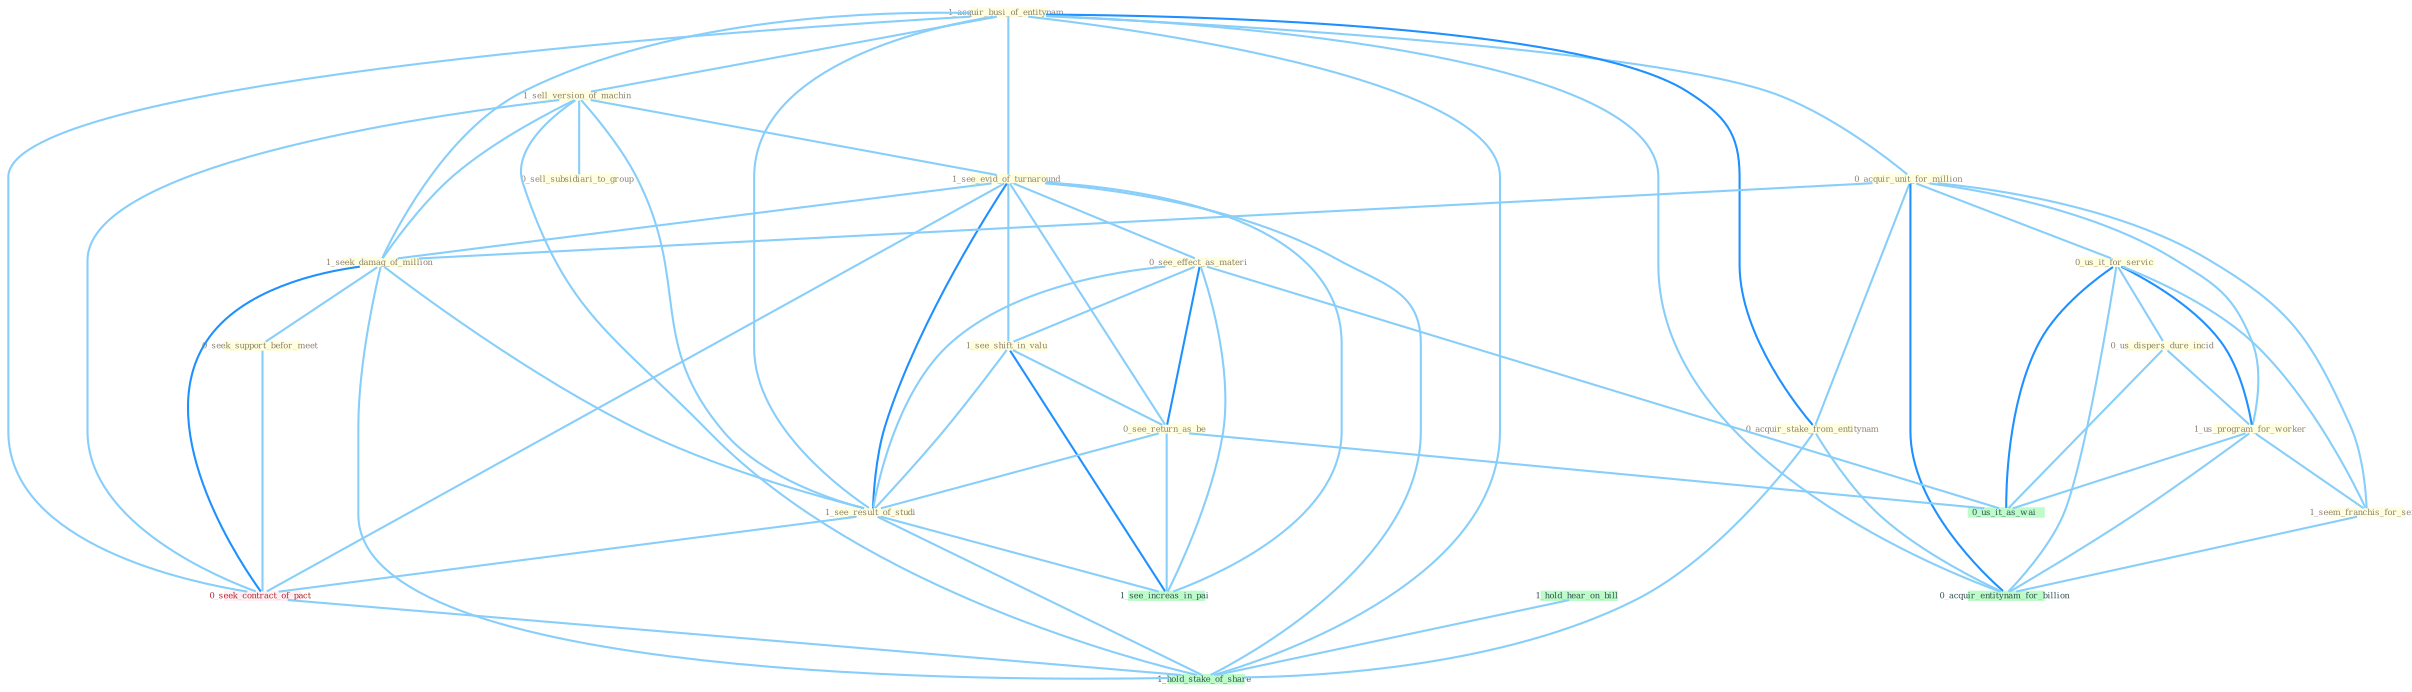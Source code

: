 Graph G{ 
    node
    [shape=polygon,style=filled,width=.5,height=.06,color="#BDFCC9",fixedsize=true,fontsize=4,
    fontcolor="#2f4f4f"];
    {node
    [color="#ffffe0", fontcolor="#8b7d6b"] "1_acquir_busi_of_entitynam " "1_sell_version_of_machin " "1_see_evid_of_turnaround " "0_acquir_unit_for_million " "0_see_effect_as_materi " "0_us_it_for_servic " "0_us_dispers_dure_incid " "1_us_program_for_worker " "0_acquir_stake_from_entitynam " "1_see_shift_in_valu " "1_seem_franchis_for_seri " "0_see_return_as_be " "1_seek_damag_of_million " "0_seek_support_befor_meet " "0_sell_subsidiari_to_group " "1_see_result_of_studi "}
{node [color="#fff0f5", fontcolor="#b22222"] "0_seek_contract_of_pact "}
edge [color="#B0E2FF"];

	"1_acquir_busi_of_entitynam " -- "1_sell_version_of_machin " [w="1", color="#87cefa" ];
	"1_acquir_busi_of_entitynam " -- "1_see_evid_of_turnaround " [w="1", color="#87cefa" ];
	"1_acquir_busi_of_entitynam " -- "0_acquir_unit_for_million " [w="1", color="#87cefa" ];
	"1_acquir_busi_of_entitynam " -- "0_acquir_stake_from_entitynam " [w="2", color="#1e90ff" , len=0.8];
	"1_acquir_busi_of_entitynam " -- "1_seek_damag_of_million " [w="1", color="#87cefa" ];
	"1_acquir_busi_of_entitynam " -- "1_see_result_of_studi " [w="1", color="#87cefa" ];
	"1_acquir_busi_of_entitynam " -- "0_seek_contract_of_pact " [w="1", color="#87cefa" ];
	"1_acquir_busi_of_entitynam " -- "0_acquir_entitynam_for_billion " [w="1", color="#87cefa" ];
	"1_acquir_busi_of_entitynam " -- "1_hold_stake_of_share " [w="1", color="#87cefa" ];
	"1_sell_version_of_machin " -- "1_see_evid_of_turnaround " [w="1", color="#87cefa" ];
	"1_sell_version_of_machin " -- "1_seek_damag_of_million " [w="1", color="#87cefa" ];
	"1_sell_version_of_machin " -- "0_sell_subsidiari_to_group " [w="1", color="#87cefa" ];
	"1_sell_version_of_machin " -- "1_see_result_of_studi " [w="1", color="#87cefa" ];
	"1_sell_version_of_machin " -- "0_seek_contract_of_pact " [w="1", color="#87cefa" ];
	"1_sell_version_of_machin " -- "1_hold_stake_of_share " [w="1", color="#87cefa" ];
	"1_see_evid_of_turnaround " -- "0_see_effect_as_materi " [w="1", color="#87cefa" ];
	"1_see_evid_of_turnaround " -- "1_see_shift_in_valu " [w="1", color="#87cefa" ];
	"1_see_evid_of_turnaround " -- "0_see_return_as_be " [w="1", color="#87cefa" ];
	"1_see_evid_of_turnaround " -- "1_seek_damag_of_million " [w="1", color="#87cefa" ];
	"1_see_evid_of_turnaround " -- "1_see_result_of_studi " [w="2", color="#1e90ff" , len=0.8];
	"1_see_evid_of_turnaround " -- "0_seek_contract_of_pact " [w="1", color="#87cefa" ];
	"1_see_evid_of_turnaround " -- "1_see_increas_in_pai " [w="1", color="#87cefa" ];
	"1_see_evid_of_turnaround " -- "1_hold_stake_of_share " [w="1", color="#87cefa" ];
	"0_acquir_unit_for_million " -- "0_us_it_for_servic " [w="1", color="#87cefa" ];
	"0_acquir_unit_for_million " -- "1_us_program_for_worker " [w="1", color="#87cefa" ];
	"0_acquir_unit_for_million " -- "0_acquir_stake_from_entitynam " [w="1", color="#87cefa" ];
	"0_acquir_unit_for_million " -- "1_seem_franchis_for_seri " [w="1", color="#87cefa" ];
	"0_acquir_unit_for_million " -- "1_seek_damag_of_million " [w="1", color="#87cefa" ];
	"0_acquir_unit_for_million " -- "0_acquir_entitynam_for_billion " [w="2", color="#1e90ff" , len=0.8];
	"0_see_effect_as_materi " -- "1_see_shift_in_valu " [w="1", color="#87cefa" ];
	"0_see_effect_as_materi " -- "0_see_return_as_be " [w="2", color="#1e90ff" , len=0.8];
	"0_see_effect_as_materi " -- "1_see_result_of_studi " [w="1", color="#87cefa" ];
	"0_see_effect_as_materi " -- "0_us_it_as_wai " [w="1", color="#87cefa" ];
	"0_see_effect_as_materi " -- "1_see_increas_in_pai " [w="1", color="#87cefa" ];
	"0_us_it_for_servic " -- "0_us_dispers_dure_incid " [w="1", color="#87cefa" ];
	"0_us_it_for_servic " -- "1_us_program_for_worker " [w="2", color="#1e90ff" , len=0.8];
	"0_us_it_for_servic " -- "1_seem_franchis_for_seri " [w="1", color="#87cefa" ];
	"0_us_it_for_servic " -- "0_us_it_as_wai " [w="2", color="#1e90ff" , len=0.8];
	"0_us_it_for_servic " -- "0_acquir_entitynam_for_billion " [w="1", color="#87cefa" ];
	"0_us_dispers_dure_incid " -- "1_us_program_for_worker " [w="1", color="#87cefa" ];
	"0_us_dispers_dure_incid " -- "0_us_it_as_wai " [w="1", color="#87cefa" ];
	"1_us_program_for_worker " -- "1_seem_franchis_for_seri " [w="1", color="#87cefa" ];
	"1_us_program_for_worker " -- "0_us_it_as_wai " [w="1", color="#87cefa" ];
	"1_us_program_for_worker " -- "0_acquir_entitynam_for_billion " [w="1", color="#87cefa" ];
	"0_acquir_stake_from_entitynam " -- "0_acquir_entitynam_for_billion " [w="1", color="#87cefa" ];
	"0_acquir_stake_from_entitynam " -- "1_hold_stake_of_share " [w="1", color="#87cefa" ];
	"1_see_shift_in_valu " -- "0_see_return_as_be " [w="1", color="#87cefa" ];
	"1_see_shift_in_valu " -- "1_see_result_of_studi " [w="1", color="#87cefa" ];
	"1_see_shift_in_valu " -- "1_see_increas_in_pai " [w="2", color="#1e90ff" , len=0.8];
	"1_seem_franchis_for_seri " -- "0_acquir_entitynam_for_billion " [w="1", color="#87cefa" ];
	"0_see_return_as_be " -- "1_see_result_of_studi " [w="1", color="#87cefa" ];
	"0_see_return_as_be " -- "0_us_it_as_wai " [w="1", color="#87cefa" ];
	"0_see_return_as_be " -- "1_see_increas_in_pai " [w="1", color="#87cefa" ];
	"1_seek_damag_of_million " -- "0_seek_support_befor_meet " [w="1", color="#87cefa" ];
	"1_seek_damag_of_million " -- "1_see_result_of_studi " [w="1", color="#87cefa" ];
	"1_seek_damag_of_million " -- "0_seek_contract_of_pact " [w="2", color="#1e90ff" , len=0.8];
	"1_seek_damag_of_million " -- "1_hold_stake_of_share " [w="1", color="#87cefa" ];
	"0_seek_support_befor_meet " -- "0_seek_contract_of_pact " [w="1", color="#87cefa" ];
	"1_see_result_of_studi " -- "0_seek_contract_of_pact " [w="1", color="#87cefa" ];
	"1_see_result_of_studi " -- "1_see_increas_in_pai " [w="1", color="#87cefa" ];
	"1_see_result_of_studi " -- "1_hold_stake_of_share " [w="1", color="#87cefa" ];
	"0_seek_contract_of_pact " -- "1_hold_stake_of_share " [w="1", color="#87cefa" ];
	"1_hold_hear_on_bill " -- "1_hold_stake_of_share " [w="1", color="#87cefa" ];
}